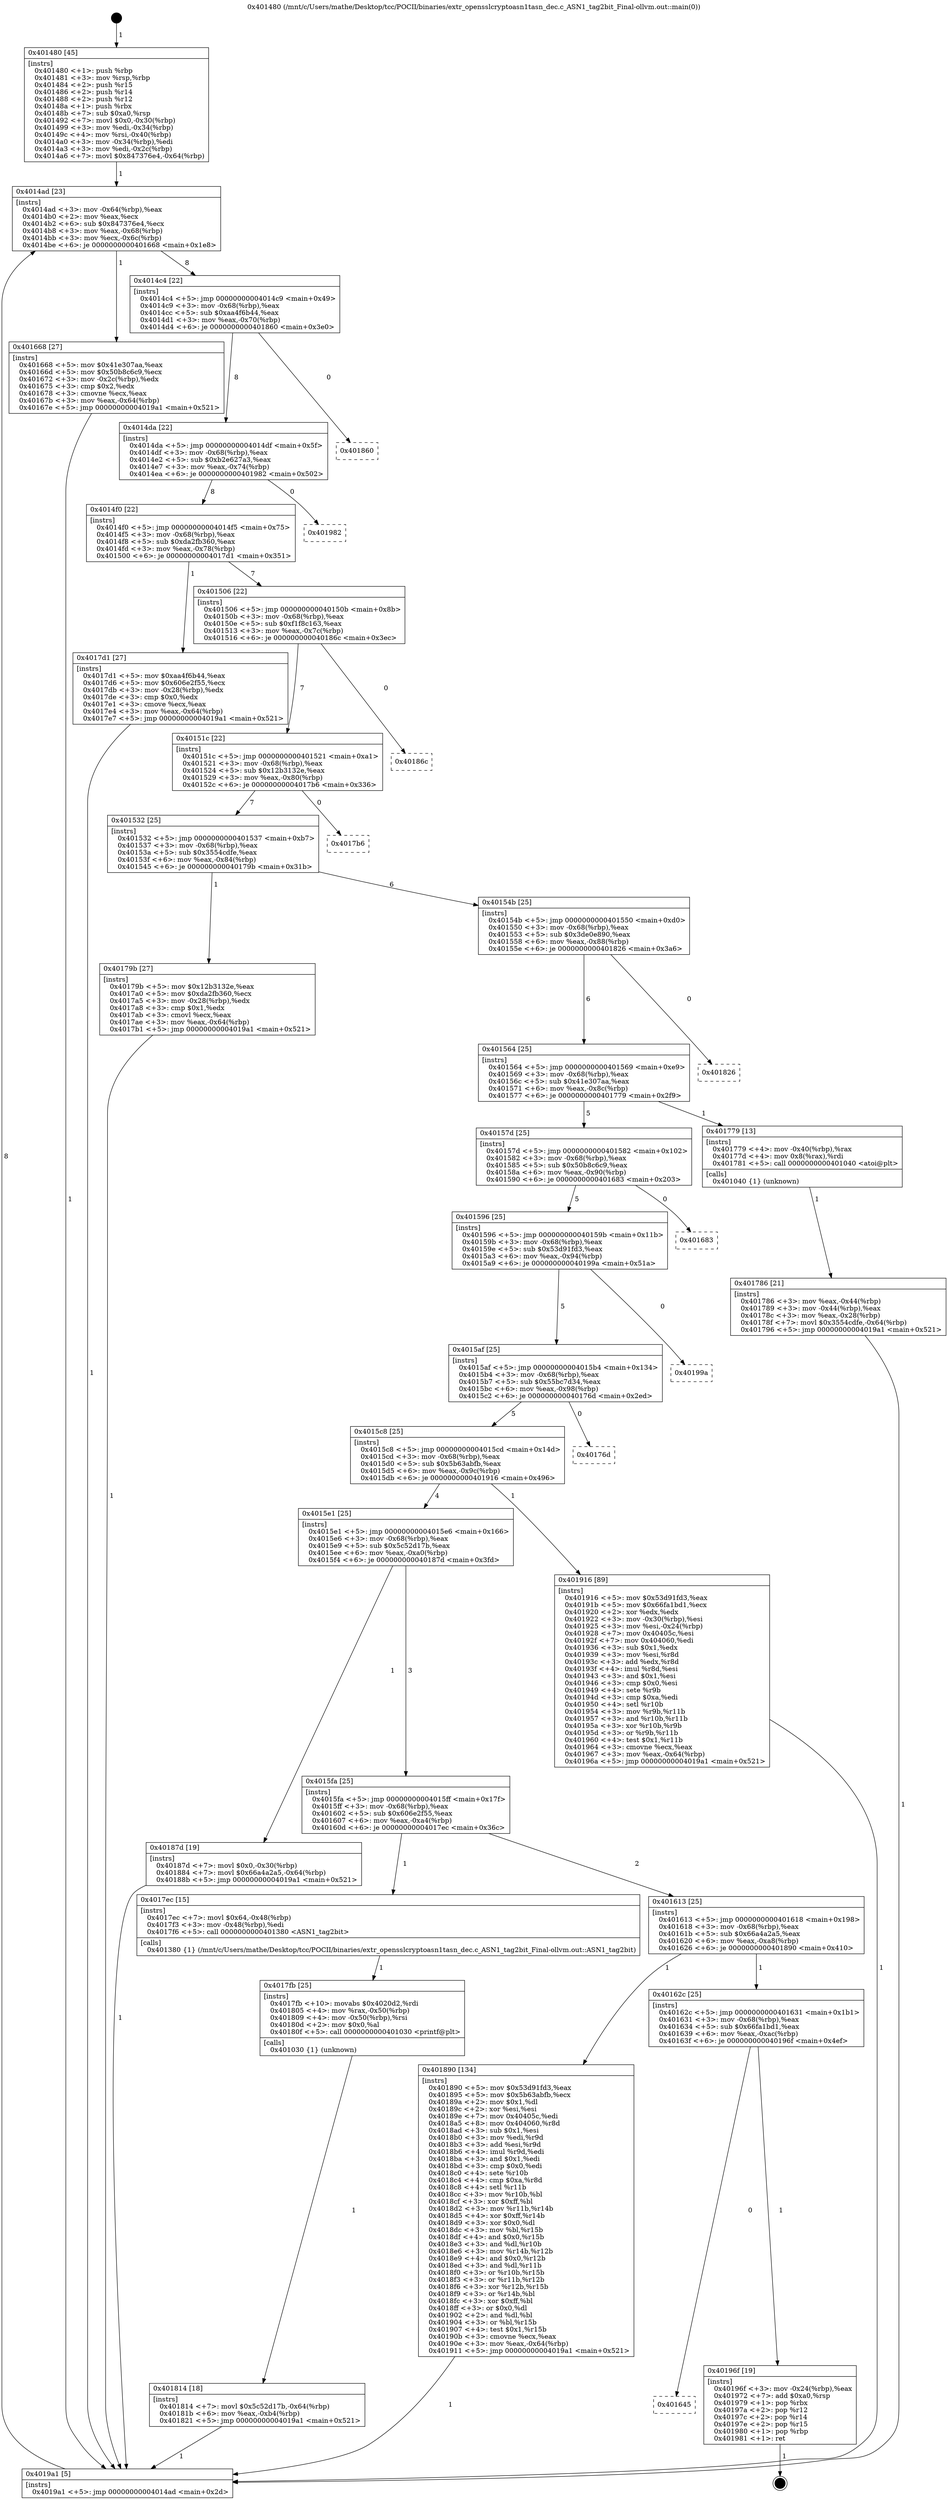 digraph "0x401480" {
  label = "0x401480 (/mnt/c/Users/mathe/Desktop/tcc/POCII/binaries/extr_opensslcryptoasn1tasn_dec.c_ASN1_tag2bit_Final-ollvm.out::main(0))"
  labelloc = "t"
  node[shape=record]

  Entry [label="",width=0.3,height=0.3,shape=circle,fillcolor=black,style=filled]
  "0x4014ad" [label="{
     0x4014ad [23]\l
     | [instrs]\l
     &nbsp;&nbsp;0x4014ad \<+3\>: mov -0x64(%rbp),%eax\l
     &nbsp;&nbsp;0x4014b0 \<+2\>: mov %eax,%ecx\l
     &nbsp;&nbsp;0x4014b2 \<+6\>: sub $0x847376e4,%ecx\l
     &nbsp;&nbsp;0x4014b8 \<+3\>: mov %eax,-0x68(%rbp)\l
     &nbsp;&nbsp;0x4014bb \<+3\>: mov %ecx,-0x6c(%rbp)\l
     &nbsp;&nbsp;0x4014be \<+6\>: je 0000000000401668 \<main+0x1e8\>\l
  }"]
  "0x401668" [label="{
     0x401668 [27]\l
     | [instrs]\l
     &nbsp;&nbsp;0x401668 \<+5\>: mov $0x41e307aa,%eax\l
     &nbsp;&nbsp;0x40166d \<+5\>: mov $0x50b8c6c9,%ecx\l
     &nbsp;&nbsp;0x401672 \<+3\>: mov -0x2c(%rbp),%edx\l
     &nbsp;&nbsp;0x401675 \<+3\>: cmp $0x2,%edx\l
     &nbsp;&nbsp;0x401678 \<+3\>: cmovne %ecx,%eax\l
     &nbsp;&nbsp;0x40167b \<+3\>: mov %eax,-0x64(%rbp)\l
     &nbsp;&nbsp;0x40167e \<+5\>: jmp 00000000004019a1 \<main+0x521\>\l
  }"]
  "0x4014c4" [label="{
     0x4014c4 [22]\l
     | [instrs]\l
     &nbsp;&nbsp;0x4014c4 \<+5\>: jmp 00000000004014c9 \<main+0x49\>\l
     &nbsp;&nbsp;0x4014c9 \<+3\>: mov -0x68(%rbp),%eax\l
     &nbsp;&nbsp;0x4014cc \<+5\>: sub $0xaa4f6b44,%eax\l
     &nbsp;&nbsp;0x4014d1 \<+3\>: mov %eax,-0x70(%rbp)\l
     &nbsp;&nbsp;0x4014d4 \<+6\>: je 0000000000401860 \<main+0x3e0\>\l
  }"]
  "0x4019a1" [label="{
     0x4019a1 [5]\l
     | [instrs]\l
     &nbsp;&nbsp;0x4019a1 \<+5\>: jmp 00000000004014ad \<main+0x2d\>\l
  }"]
  "0x401480" [label="{
     0x401480 [45]\l
     | [instrs]\l
     &nbsp;&nbsp;0x401480 \<+1\>: push %rbp\l
     &nbsp;&nbsp;0x401481 \<+3\>: mov %rsp,%rbp\l
     &nbsp;&nbsp;0x401484 \<+2\>: push %r15\l
     &nbsp;&nbsp;0x401486 \<+2\>: push %r14\l
     &nbsp;&nbsp;0x401488 \<+2\>: push %r12\l
     &nbsp;&nbsp;0x40148a \<+1\>: push %rbx\l
     &nbsp;&nbsp;0x40148b \<+7\>: sub $0xa0,%rsp\l
     &nbsp;&nbsp;0x401492 \<+7\>: movl $0x0,-0x30(%rbp)\l
     &nbsp;&nbsp;0x401499 \<+3\>: mov %edi,-0x34(%rbp)\l
     &nbsp;&nbsp;0x40149c \<+4\>: mov %rsi,-0x40(%rbp)\l
     &nbsp;&nbsp;0x4014a0 \<+3\>: mov -0x34(%rbp),%edi\l
     &nbsp;&nbsp;0x4014a3 \<+3\>: mov %edi,-0x2c(%rbp)\l
     &nbsp;&nbsp;0x4014a6 \<+7\>: movl $0x847376e4,-0x64(%rbp)\l
  }"]
  Exit [label="",width=0.3,height=0.3,shape=circle,fillcolor=black,style=filled,peripheries=2]
  "0x401860" [label="{
     0x401860\l
  }", style=dashed]
  "0x4014da" [label="{
     0x4014da [22]\l
     | [instrs]\l
     &nbsp;&nbsp;0x4014da \<+5\>: jmp 00000000004014df \<main+0x5f\>\l
     &nbsp;&nbsp;0x4014df \<+3\>: mov -0x68(%rbp),%eax\l
     &nbsp;&nbsp;0x4014e2 \<+5\>: sub $0xb2e627a3,%eax\l
     &nbsp;&nbsp;0x4014e7 \<+3\>: mov %eax,-0x74(%rbp)\l
     &nbsp;&nbsp;0x4014ea \<+6\>: je 0000000000401982 \<main+0x502\>\l
  }"]
  "0x401645" [label="{
     0x401645\l
  }", style=dashed]
  "0x401982" [label="{
     0x401982\l
  }", style=dashed]
  "0x4014f0" [label="{
     0x4014f0 [22]\l
     | [instrs]\l
     &nbsp;&nbsp;0x4014f0 \<+5\>: jmp 00000000004014f5 \<main+0x75\>\l
     &nbsp;&nbsp;0x4014f5 \<+3\>: mov -0x68(%rbp),%eax\l
     &nbsp;&nbsp;0x4014f8 \<+5\>: sub $0xda2fb360,%eax\l
     &nbsp;&nbsp;0x4014fd \<+3\>: mov %eax,-0x78(%rbp)\l
     &nbsp;&nbsp;0x401500 \<+6\>: je 00000000004017d1 \<main+0x351\>\l
  }"]
  "0x40196f" [label="{
     0x40196f [19]\l
     | [instrs]\l
     &nbsp;&nbsp;0x40196f \<+3\>: mov -0x24(%rbp),%eax\l
     &nbsp;&nbsp;0x401972 \<+7\>: add $0xa0,%rsp\l
     &nbsp;&nbsp;0x401979 \<+1\>: pop %rbx\l
     &nbsp;&nbsp;0x40197a \<+2\>: pop %r12\l
     &nbsp;&nbsp;0x40197c \<+2\>: pop %r14\l
     &nbsp;&nbsp;0x40197e \<+2\>: pop %r15\l
     &nbsp;&nbsp;0x401980 \<+1\>: pop %rbp\l
     &nbsp;&nbsp;0x401981 \<+1\>: ret\l
  }"]
  "0x4017d1" [label="{
     0x4017d1 [27]\l
     | [instrs]\l
     &nbsp;&nbsp;0x4017d1 \<+5\>: mov $0xaa4f6b44,%eax\l
     &nbsp;&nbsp;0x4017d6 \<+5\>: mov $0x606e2f55,%ecx\l
     &nbsp;&nbsp;0x4017db \<+3\>: mov -0x28(%rbp),%edx\l
     &nbsp;&nbsp;0x4017de \<+3\>: cmp $0x0,%edx\l
     &nbsp;&nbsp;0x4017e1 \<+3\>: cmove %ecx,%eax\l
     &nbsp;&nbsp;0x4017e4 \<+3\>: mov %eax,-0x64(%rbp)\l
     &nbsp;&nbsp;0x4017e7 \<+5\>: jmp 00000000004019a1 \<main+0x521\>\l
  }"]
  "0x401506" [label="{
     0x401506 [22]\l
     | [instrs]\l
     &nbsp;&nbsp;0x401506 \<+5\>: jmp 000000000040150b \<main+0x8b\>\l
     &nbsp;&nbsp;0x40150b \<+3\>: mov -0x68(%rbp),%eax\l
     &nbsp;&nbsp;0x40150e \<+5\>: sub $0xf1f8c163,%eax\l
     &nbsp;&nbsp;0x401513 \<+3\>: mov %eax,-0x7c(%rbp)\l
     &nbsp;&nbsp;0x401516 \<+6\>: je 000000000040186c \<main+0x3ec\>\l
  }"]
  "0x40162c" [label="{
     0x40162c [25]\l
     | [instrs]\l
     &nbsp;&nbsp;0x40162c \<+5\>: jmp 0000000000401631 \<main+0x1b1\>\l
     &nbsp;&nbsp;0x401631 \<+3\>: mov -0x68(%rbp),%eax\l
     &nbsp;&nbsp;0x401634 \<+5\>: sub $0x66fa1bd1,%eax\l
     &nbsp;&nbsp;0x401639 \<+6\>: mov %eax,-0xac(%rbp)\l
     &nbsp;&nbsp;0x40163f \<+6\>: je 000000000040196f \<main+0x4ef\>\l
  }"]
  "0x40186c" [label="{
     0x40186c\l
  }", style=dashed]
  "0x40151c" [label="{
     0x40151c [22]\l
     | [instrs]\l
     &nbsp;&nbsp;0x40151c \<+5\>: jmp 0000000000401521 \<main+0xa1\>\l
     &nbsp;&nbsp;0x401521 \<+3\>: mov -0x68(%rbp),%eax\l
     &nbsp;&nbsp;0x401524 \<+5\>: sub $0x12b3132e,%eax\l
     &nbsp;&nbsp;0x401529 \<+3\>: mov %eax,-0x80(%rbp)\l
     &nbsp;&nbsp;0x40152c \<+6\>: je 00000000004017b6 \<main+0x336\>\l
  }"]
  "0x401890" [label="{
     0x401890 [134]\l
     | [instrs]\l
     &nbsp;&nbsp;0x401890 \<+5\>: mov $0x53d91fd3,%eax\l
     &nbsp;&nbsp;0x401895 \<+5\>: mov $0x5b63abfb,%ecx\l
     &nbsp;&nbsp;0x40189a \<+2\>: mov $0x1,%dl\l
     &nbsp;&nbsp;0x40189c \<+2\>: xor %esi,%esi\l
     &nbsp;&nbsp;0x40189e \<+7\>: mov 0x40405c,%edi\l
     &nbsp;&nbsp;0x4018a5 \<+8\>: mov 0x404060,%r8d\l
     &nbsp;&nbsp;0x4018ad \<+3\>: sub $0x1,%esi\l
     &nbsp;&nbsp;0x4018b0 \<+3\>: mov %edi,%r9d\l
     &nbsp;&nbsp;0x4018b3 \<+3\>: add %esi,%r9d\l
     &nbsp;&nbsp;0x4018b6 \<+4\>: imul %r9d,%edi\l
     &nbsp;&nbsp;0x4018ba \<+3\>: and $0x1,%edi\l
     &nbsp;&nbsp;0x4018bd \<+3\>: cmp $0x0,%edi\l
     &nbsp;&nbsp;0x4018c0 \<+4\>: sete %r10b\l
     &nbsp;&nbsp;0x4018c4 \<+4\>: cmp $0xa,%r8d\l
     &nbsp;&nbsp;0x4018c8 \<+4\>: setl %r11b\l
     &nbsp;&nbsp;0x4018cc \<+3\>: mov %r10b,%bl\l
     &nbsp;&nbsp;0x4018cf \<+3\>: xor $0xff,%bl\l
     &nbsp;&nbsp;0x4018d2 \<+3\>: mov %r11b,%r14b\l
     &nbsp;&nbsp;0x4018d5 \<+4\>: xor $0xff,%r14b\l
     &nbsp;&nbsp;0x4018d9 \<+3\>: xor $0x0,%dl\l
     &nbsp;&nbsp;0x4018dc \<+3\>: mov %bl,%r15b\l
     &nbsp;&nbsp;0x4018df \<+4\>: and $0x0,%r15b\l
     &nbsp;&nbsp;0x4018e3 \<+3\>: and %dl,%r10b\l
     &nbsp;&nbsp;0x4018e6 \<+3\>: mov %r14b,%r12b\l
     &nbsp;&nbsp;0x4018e9 \<+4\>: and $0x0,%r12b\l
     &nbsp;&nbsp;0x4018ed \<+3\>: and %dl,%r11b\l
     &nbsp;&nbsp;0x4018f0 \<+3\>: or %r10b,%r15b\l
     &nbsp;&nbsp;0x4018f3 \<+3\>: or %r11b,%r12b\l
     &nbsp;&nbsp;0x4018f6 \<+3\>: xor %r12b,%r15b\l
     &nbsp;&nbsp;0x4018f9 \<+3\>: or %r14b,%bl\l
     &nbsp;&nbsp;0x4018fc \<+3\>: xor $0xff,%bl\l
     &nbsp;&nbsp;0x4018ff \<+3\>: or $0x0,%dl\l
     &nbsp;&nbsp;0x401902 \<+2\>: and %dl,%bl\l
     &nbsp;&nbsp;0x401904 \<+3\>: or %bl,%r15b\l
     &nbsp;&nbsp;0x401907 \<+4\>: test $0x1,%r15b\l
     &nbsp;&nbsp;0x40190b \<+3\>: cmovne %ecx,%eax\l
     &nbsp;&nbsp;0x40190e \<+3\>: mov %eax,-0x64(%rbp)\l
     &nbsp;&nbsp;0x401911 \<+5\>: jmp 00000000004019a1 \<main+0x521\>\l
  }"]
  "0x4017b6" [label="{
     0x4017b6\l
  }", style=dashed]
  "0x401532" [label="{
     0x401532 [25]\l
     | [instrs]\l
     &nbsp;&nbsp;0x401532 \<+5\>: jmp 0000000000401537 \<main+0xb7\>\l
     &nbsp;&nbsp;0x401537 \<+3\>: mov -0x68(%rbp),%eax\l
     &nbsp;&nbsp;0x40153a \<+5\>: sub $0x3554cdfe,%eax\l
     &nbsp;&nbsp;0x40153f \<+6\>: mov %eax,-0x84(%rbp)\l
     &nbsp;&nbsp;0x401545 \<+6\>: je 000000000040179b \<main+0x31b\>\l
  }"]
  "0x401814" [label="{
     0x401814 [18]\l
     | [instrs]\l
     &nbsp;&nbsp;0x401814 \<+7\>: movl $0x5c52d17b,-0x64(%rbp)\l
     &nbsp;&nbsp;0x40181b \<+6\>: mov %eax,-0xb4(%rbp)\l
     &nbsp;&nbsp;0x401821 \<+5\>: jmp 00000000004019a1 \<main+0x521\>\l
  }"]
  "0x40179b" [label="{
     0x40179b [27]\l
     | [instrs]\l
     &nbsp;&nbsp;0x40179b \<+5\>: mov $0x12b3132e,%eax\l
     &nbsp;&nbsp;0x4017a0 \<+5\>: mov $0xda2fb360,%ecx\l
     &nbsp;&nbsp;0x4017a5 \<+3\>: mov -0x28(%rbp),%edx\l
     &nbsp;&nbsp;0x4017a8 \<+3\>: cmp $0x1,%edx\l
     &nbsp;&nbsp;0x4017ab \<+3\>: cmovl %ecx,%eax\l
     &nbsp;&nbsp;0x4017ae \<+3\>: mov %eax,-0x64(%rbp)\l
     &nbsp;&nbsp;0x4017b1 \<+5\>: jmp 00000000004019a1 \<main+0x521\>\l
  }"]
  "0x40154b" [label="{
     0x40154b [25]\l
     | [instrs]\l
     &nbsp;&nbsp;0x40154b \<+5\>: jmp 0000000000401550 \<main+0xd0\>\l
     &nbsp;&nbsp;0x401550 \<+3\>: mov -0x68(%rbp),%eax\l
     &nbsp;&nbsp;0x401553 \<+5\>: sub $0x3de0e890,%eax\l
     &nbsp;&nbsp;0x401558 \<+6\>: mov %eax,-0x88(%rbp)\l
     &nbsp;&nbsp;0x40155e \<+6\>: je 0000000000401826 \<main+0x3a6\>\l
  }"]
  "0x4017fb" [label="{
     0x4017fb [25]\l
     | [instrs]\l
     &nbsp;&nbsp;0x4017fb \<+10\>: movabs $0x4020d2,%rdi\l
     &nbsp;&nbsp;0x401805 \<+4\>: mov %rax,-0x50(%rbp)\l
     &nbsp;&nbsp;0x401809 \<+4\>: mov -0x50(%rbp),%rsi\l
     &nbsp;&nbsp;0x40180d \<+2\>: mov $0x0,%al\l
     &nbsp;&nbsp;0x40180f \<+5\>: call 0000000000401030 \<printf@plt\>\l
     | [calls]\l
     &nbsp;&nbsp;0x401030 \{1\} (unknown)\l
  }"]
  "0x401826" [label="{
     0x401826\l
  }", style=dashed]
  "0x401564" [label="{
     0x401564 [25]\l
     | [instrs]\l
     &nbsp;&nbsp;0x401564 \<+5\>: jmp 0000000000401569 \<main+0xe9\>\l
     &nbsp;&nbsp;0x401569 \<+3\>: mov -0x68(%rbp),%eax\l
     &nbsp;&nbsp;0x40156c \<+5\>: sub $0x41e307aa,%eax\l
     &nbsp;&nbsp;0x401571 \<+6\>: mov %eax,-0x8c(%rbp)\l
     &nbsp;&nbsp;0x401577 \<+6\>: je 0000000000401779 \<main+0x2f9\>\l
  }"]
  "0x401613" [label="{
     0x401613 [25]\l
     | [instrs]\l
     &nbsp;&nbsp;0x401613 \<+5\>: jmp 0000000000401618 \<main+0x198\>\l
     &nbsp;&nbsp;0x401618 \<+3\>: mov -0x68(%rbp),%eax\l
     &nbsp;&nbsp;0x40161b \<+5\>: sub $0x66a4a2a5,%eax\l
     &nbsp;&nbsp;0x401620 \<+6\>: mov %eax,-0xa8(%rbp)\l
     &nbsp;&nbsp;0x401626 \<+6\>: je 0000000000401890 \<main+0x410\>\l
  }"]
  "0x401779" [label="{
     0x401779 [13]\l
     | [instrs]\l
     &nbsp;&nbsp;0x401779 \<+4\>: mov -0x40(%rbp),%rax\l
     &nbsp;&nbsp;0x40177d \<+4\>: mov 0x8(%rax),%rdi\l
     &nbsp;&nbsp;0x401781 \<+5\>: call 0000000000401040 \<atoi@plt\>\l
     | [calls]\l
     &nbsp;&nbsp;0x401040 \{1\} (unknown)\l
  }"]
  "0x40157d" [label="{
     0x40157d [25]\l
     | [instrs]\l
     &nbsp;&nbsp;0x40157d \<+5\>: jmp 0000000000401582 \<main+0x102\>\l
     &nbsp;&nbsp;0x401582 \<+3\>: mov -0x68(%rbp),%eax\l
     &nbsp;&nbsp;0x401585 \<+5\>: sub $0x50b8c6c9,%eax\l
     &nbsp;&nbsp;0x40158a \<+6\>: mov %eax,-0x90(%rbp)\l
     &nbsp;&nbsp;0x401590 \<+6\>: je 0000000000401683 \<main+0x203\>\l
  }"]
  "0x401786" [label="{
     0x401786 [21]\l
     | [instrs]\l
     &nbsp;&nbsp;0x401786 \<+3\>: mov %eax,-0x44(%rbp)\l
     &nbsp;&nbsp;0x401789 \<+3\>: mov -0x44(%rbp),%eax\l
     &nbsp;&nbsp;0x40178c \<+3\>: mov %eax,-0x28(%rbp)\l
     &nbsp;&nbsp;0x40178f \<+7\>: movl $0x3554cdfe,-0x64(%rbp)\l
     &nbsp;&nbsp;0x401796 \<+5\>: jmp 00000000004019a1 \<main+0x521\>\l
  }"]
  "0x4017ec" [label="{
     0x4017ec [15]\l
     | [instrs]\l
     &nbsp;&nbsp;0x4017ec \<+7\>: movl $0x64,-0x48(%rbp)\l
     &nbsp;&nbsp;0x4017f3 \<+3\>: mov -0x48(%rbp),%edi\l
     &nbsp;&nbsp;0x4017f6 \<+5\>: call 0000000000401380 \<ASN1_tag2bit\>\l
     | [calls]\l
     &nbsp;&nbsp;0x401380 \{1\} (/mnt/c/Users/mathe/Desktop/tcc/POCII/binaries/extr_opensslcryptoasn1tasn_dec.c_ASN1_tag2bit_Final-ollvm.out::ASN1_tag2bit)\l
  }"]
  "0x401683" [label="{
     0x401683\l
  }", style=dashed]
  "0x401596" [label="{
     0x401596 [25]\l
     | [instrs]\l
     &nbsp;&nbsp;0x401596 \<+5\>: jmp 000000000040159b \<main+0x11b\>\l
     &nbsp;&nbsp;0x40159b \<+3\>: mov -0x68(%rbp),%eax\l
     &nbsp;&nbsp;0x40159e \<+5\>: sub $0x53d91fd3,%eax\l
     &nbsp;&nbsp;0x4015a3 \<+6\>: mov %eax,-0x94(%rbp)\l
     &nbsp;&nbsp;0x4015a9 \<+6\>: je 000000000040199a \<main+0x51a\>\l
  }"]
  "0x4015fa" [label="{
     0x4015fa [25]\l
     | [instrs]\l
     &nbsp;&nbsp;0x4015fa \<+5\>: jmp 00000000004015ff \<main+0x17f\>\l
     &nbsp;&nbsp;0x4015ff \<+3\>: mov -0x68(%rbp),%eax\l
     &nbsp;&nbsp;0x401602 \<+5\>: sub $0x606e2f55,%eax\l
     &nbsp;&nbsp;0x401607 \<+6\>: mov %eax,-0xa4(%rbp)\l
     &nbsp;&nbsp;0x40160d \<+6\>: je 00000000004017ec \<main+0x36c\>\l
  }"]
  "0x40199a" [label="{
     0x40199a\l
  }", style=dashed]
  "0x4015af" [label="{
     0x4015af [25]\l
     | [instrs]\l
     &nbsp;&nbsp;0x4015af \<+5\>: jmp 00000000004015b4 \<main+0x134\>\l
     &nbsp;&nbsp;0x4015b4 \<+3\>: mov -0x68(%rbp),%eax\l
     &nbsp;&nbsp;0x4015b7 \<+5\>: sub $0x55bc7d34,%eax\l
     &nbsp;&nbsp;0x4015bc \<+6\>: mov %eax,-0x98(%rbp)\l
     &nbsp;&nbsp;0x4015c2 \<+6\>: je 000000000040176d \<main+0x2ed\>\l
  }"]
  "0x40187d" [label="{
     0x40187d [19]\l
     | [instrs]\l
     &nbsp;&nbsp;0x40187d \<+7\>: movl $0x0,-0x30(%rbp)\l
     &nbsp;&nbsp;0x401884 \<+7\>: movl $0x66a4a2a5,-0x64(%rbp)\l
     &nbsp;&nbsp;0x40188b \<+5\>: jmp 00000000004019a1 \<main+0x521\>\l
  }"]
  "0x40176d" [label="{
     0x40176d\l
  }", style=dashed]
  "0x4015c8" [label="{
     0x4015c8 [25]\l
     | [instrs]\l
     &nbsp;&nbsp;0x4015c8 \<+5\>: jmp 00000000004015cd \<main+0x14d\>\l
     &nbsp;&nbsp;0x4015cd \<+3\>: mov -0x68(%rbp),%eax\l
     &nbsp;&nbsp;0x4015d0 \<+5\>: sub $0x5b63abfb,%eax\l
     &nbsp;&nbsp;0x4015d5 \<+6\>: mov %eax,-0x9c(%rbp)\l
     &nbsp;&nbsp;0x4015db \<+6\>: je 0000000000401916 \<main+0x496\>\l
  }"]
  "0x4015e1" [label="{
     0x4015e1 [25]\l
     | [instrs]\l
     &nbsp;&nbsp;0x4015e1 \<+5\>: jmp 00000000004015e6 \<main+0x166\>\l
     &nbsp;&nbsp;0x4015e6 \<+3\>: mov -0x68(%rbp),%eax\l
     &nbsp;&nbsp;0x4015e9 \<+5\>: sub $0x5c52d17b,%eax\l
     &nbsp;&nbsp;0x4015ee \<+6\>: mov %eax,-0xa0(%rbp)\l
     &nbsp;&nbsp;0x4015f4 \<+6\>: je 000000000040187d \<main+0x3fd\>\l
  }"]
  "0x401916" [label="{
     0x401916 [89]\l
     | [instrs]\l
     &nbsp;&nbsp;0x401916 \<+5\>: mov $0x53d91fd3,%eax\l
     &nbsp;&nbsp;0x40191b \<+5\>: mov $0x66fa1bd1,%ecx\l
     &nbsp;&nbsp;0x401920 \<+2\>: xor %edx,%edx\l
     &nbsp;&nbsp;0x401922 \<+3\>: mov -0x30(%rbp),%esi\l
     &nbsp;&nbsp;0x401925 \<+3\>: mov %esi,-0x24(%rbp)\l
     &nbsp;&nbsp;0x401928 \<+7\>: mov 0x40405c,%esi\l
     &nbsp;&nbsp;0x40192f \<+7\>: mov 0x404060,%edi\l
     &nbsp;&nbsp;0x401936 \<+3\>: sub $0x1,%edx\l
     &nbsp;&nbsp;0x401939 \<+3\>: mov %esi,%r8d\l
     &nbsp;&nbsp;0x40193c \<+3\>: add %edx,%r8d\l
     &nbsp;&nbsp;0x40193f \<+4\>: imul %r8d,%esi\l
     &nbsp;&nbsp;0x401943 \<+3\>: and $0x1,%esi\l
     &nbsp;&nbsp;0x401946 \<+3\>: cmp $0x0,%esi\l
     &nbsp;&nbsp;0x401949 \<+4\>: sete %r9b\l
     &nbsp;&nbsp;0x40194d \<+3\>: cmp $0xa,%edi\l
     &nbsp;&nbsp;0x401950 \<+4\>: setl %r10b\l
     &nbsp;&nbsp;0x401954 \<+3\>: mov %r9b,%r11b\l
     &nbsp;&nbsp;0x401957 \<+3\>: and %r10b,%r11b\l
     &nbsp;&nbsp;0x40195a \<+3\>: xor %r10b,%r9b\l
     &nbsp;&nbsp;0x40195d \<+3\>: or %r9b,%r11b\l
     &nbsp;&nbsp;0x401960 \<+4\>: test $0x1,%r11b\l
     &nbsp;&nbsp;0x401964 \<+3\>: cmovne %ecx,%eax\l
     &nbsp;&nbsp;0x401967 \<+3\>: mov %eax,-0x64(%rbp)\l
     &nbsp;&nbsp;0x40196a \<+5\>: jmp 00000000004019a1 \<main+0x521\>\l
  }"]
  Entry -> "0x401480" [label=" 1"]
  "0x4014ad" -> "0x401668" [label=" 1"]
  "0x4014ad" -> "0x4014c4" [label=" 8"]
  "0x401668" -> "0x4019a1" [label=" 1"]
  "0x401480" -> "0x4014ad" [label=" 1"]
  "0x4019a1" -> "0x4014ad" [label=" 8"]
  "0x40196f" -> Exit [label=" 1"]
  "0x4014c4" -> "0x401860" [label=" 0"]
  "0x4014c4" -> "0x4014da" [label=" 8"]
  "0x40162c" -> "0x401645" [label=" 0"]
  "0x4014da" -> "0x401982" [label=" 0"]
  "0x4014da" -> "0x4014f0" [label=" 8"]
  "0x40162c" -> "0x40196f" [label=" 1"]
  "0x4014f0" -> "0x4017d1" [label=" 1"]
  "0x4014f0" -> "0x401506" [label=" 7"]
  "0x401916" -> "0x4019a1" [label=" 1"]
  "0x401506" -> "0x40186c" [label=" 0"]
  "0x401506" -> "0x40151c" [label=" 7"]
  "0x401890" -> "0x4019a1" [label=" 1"]
  "0x40151c" -> "0x4017b6" [label=" 0"]
  "0x40151c" -> "0x401532" [label=" 7"]
  "0x401613" -> "0x40162c" [label=" 1"]
  "0x401532" -> "0x40179b" [label=" 1"]
  "0x401532" -> "0x40154b" [label=" 6"]
  "0x401613" -> "0x401890" [label=" 1"]
  "0x40154b" -> "0x401826" [label=" 0"]
  "0x40154b" -> "0x401564" [label=" 6"]
  "0x40187d" -> "0x4019a1" [label=" 1"]
  "0x401564" -> "0x401779" [label=" 1"]
  "0x401564" -> "0x40157d" [label=" 5"]
  "0x401779" -> "0x401786" [label=" 1"]
  "0x401786" -> "0x4019a1" [label=" 1"]
  "0x40179b" -> "0x4019a1" [label=" 1"]
  "0x4017d1" -> "0x4019a1" [label=" 1"]
  "0x401814" -> "0x4019a1" [label=" 1"]
  "0x40157d" -> "0x401683" [label=" 0"]
  "0x40157d" -> "0x401596" [label=" 5"]
  "0x4017fb" -> "0x401814" [label=" 1"]
  "0x401596" -> "0x40199a" [label=" 0"]
  "0x401596" -> "0x4015af" [label=" 5"]
  "0x4015fa" -> "0x401613" [label=" 2"]
  "0x4015af" -> "0x40176d" [label=" 0"]
  "0x4015af" -> "0x4015c8" [label=" 5"]
  "0x4015fa" -> "0x4017ec" [label=" 1"]
  "0x4015c8" -> "0x401916" [label=" 1"]
  "0x4015c8" -> "0x4015e1" [label=" 4"]
  "0x4017ec" -> "0x4017fb" [label=" 1"]
  "0x4015e1" -> "0x40187d" [label=" 1"]
  "0x4015e1" -> "0x4015fa" [label=" 3"]
}
